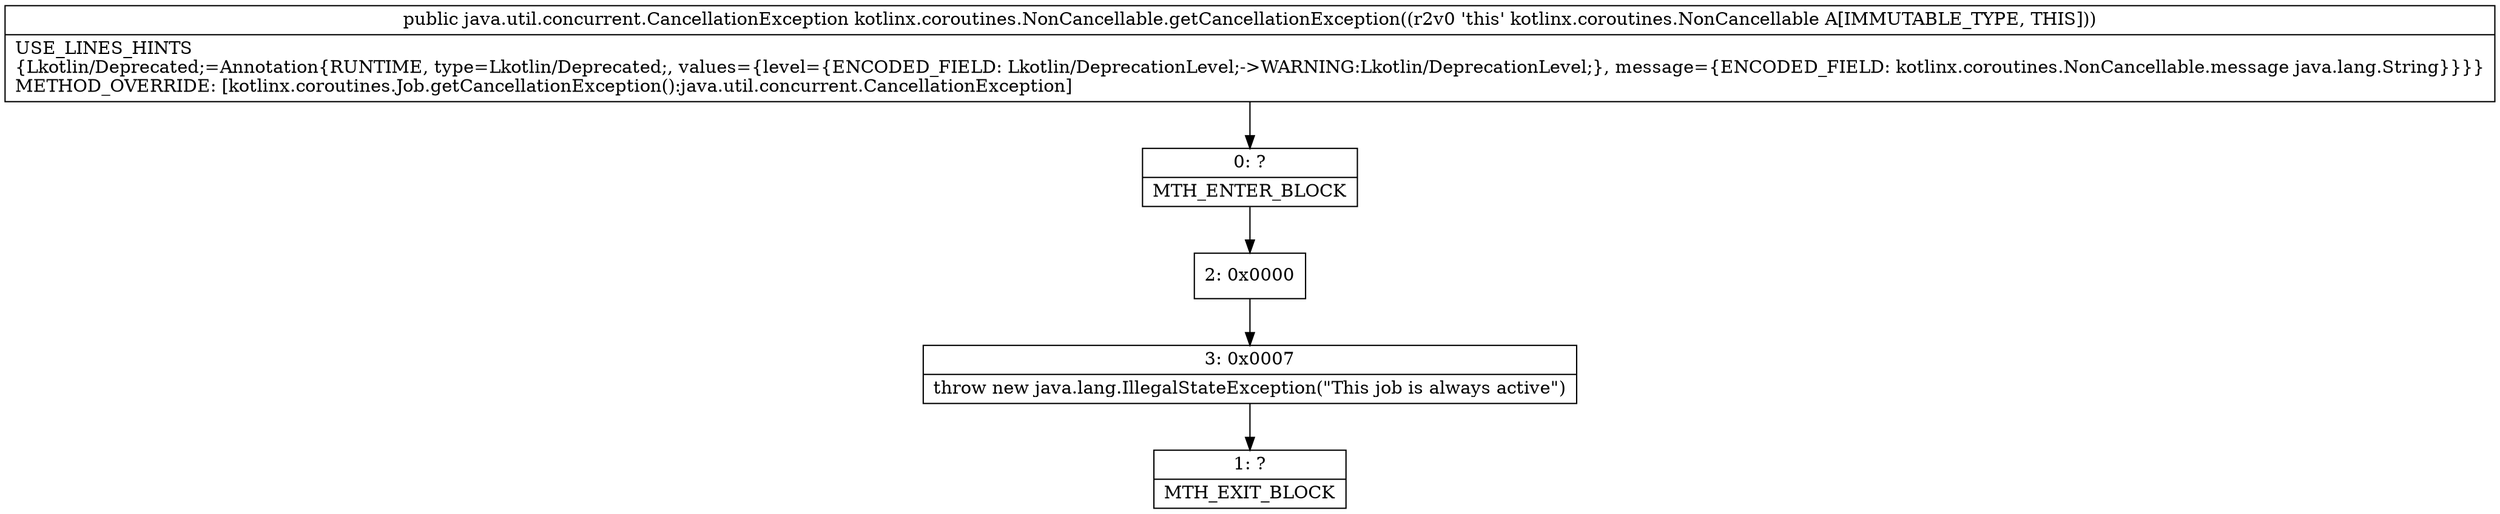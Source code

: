 digraph "CFG forkotlinx.coroutines.NonCancellable.getCancellationException()Ljava\/util\/concurrent\/CancellationException;" {
Node_0 [shape=record,label="{0\:\ ?|MTH_ENTER_BLOCK\l}"];
Node_2 [shape=record,label="{2\:\ 0x0000}"];
Node_3 [shape=record,label="{3\:\ 0x0007|throw new java.lang.IllegalStateException(\"This job is always active\")\l}"];
Node_1 [shape=record,label="{1\:\ ?|MTH_EXIT_BLOCK\l}"];
MethodNode[shape=record,label="{public java.util.concurrent.CancellationException kotlinx.coroutines.NonCancellable.getCancellationException((r2v0 'this' kotlinx.coroutines.NonCancellable A[IMMUTABLE_TYPE, THIS]))  | USE_LINES_HINTS\l\{Lkotlin\/Deprecated;=Annotation\{RUNTIME, type=Lkotlin\/Deprecated;, values=\{level=\{ENCODED_FIELD: Lkotlin\/DeprecationLevel;\-\>WARNING:Lkotlin\/DeprecationLevel;\}, message=\{ENCODED_FIELD: kotlinx.coroutines.NonCancellable.message java.lang.String\}\}\}\}\lMETHOD_OVERRIDE: [kotlinx.coroutines.Job.getCancellationException():java.util.concurrent.CancellationException]\l}"];
MethodNode -> Node_0;Node_0 -> Node_2;
Node_2 -> Node_3;
Node_3 -> Node_1;
}

